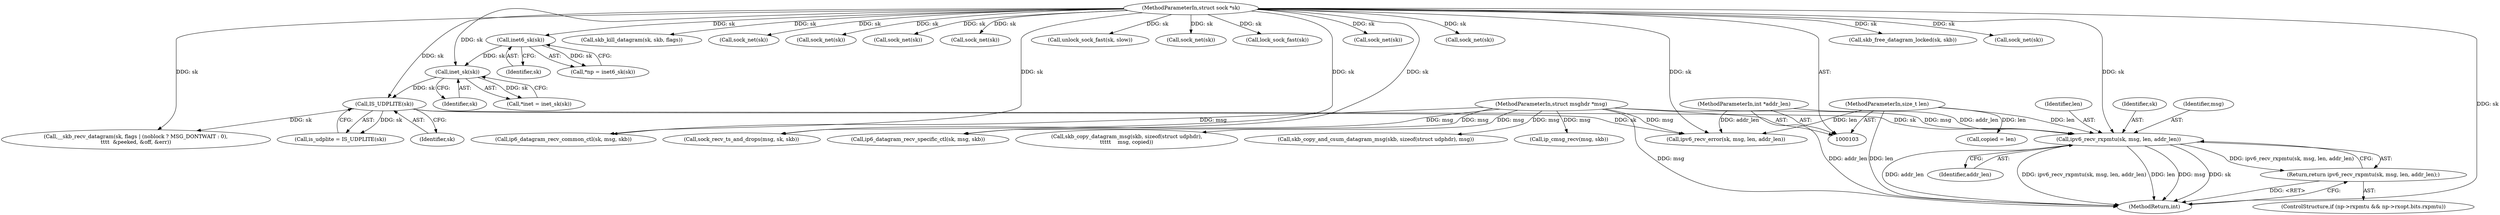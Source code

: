 digraph "0_linux_beb39db59d14990e401e235faf66a6b9b31240b0_0@pointer" {
"1000160" [label="(Call,ipv6_recv_rxpmtu(sk, msg, len, addr_len))"];
"1000133" [label="(Call,IS_UDPLITE(sk))"];
"1000119" [label="(Call,inet_sk(sk))"];
"1000114" [label="(Call,inet6_sk(sk))"];
"1000104" [label="(MethodParameterIn,struct sock *sk)"];
"1000105" [label="(MethodParameterIn,struct msghdr *msg)"];
"1000106" [label="(MethodParameterIn,size_t len)"];
"1000109" [label="(MethodParameterIn,int *addr_len)"];
"1000159" [label="(Return,return ipv6_recv_rxpmtu(sk, msg, len, addr_len);)"];
"1000436" [label="(Call,skb_kill_datagram(sk, skb, flags))"];
"1000287" [label="(Call,sock_net(sk))"];
"1000445" [label="(Call,sock_net(sk))"];
"1000462" [label="(Call,sock_net(sk))"];
"1000281" [label="(Call,sock_net(sk))"];
"1000194" [label="(Call,copied = len)"];
"1000386" [label="(Call,ip6_datagram_recv_common_ctl(sk, msg, skb))"];
"1000104" [label="(MethodParameterIn,struct sock *sk)"];
"1000117" [label="(Call,*inet = inet_sk(sk))"];
"1000109" [label="(MethodParameterIn,int *addr_len)"];
"1000466" [label="(Call,unlock_sock_fast(sk, slow))"];
"1000251" [label="(Call,skb_copy_and_csum_datagram_msg(skb, sizeof(struct udphdr), msg))"];
"1000305" [label="(Call,sock_net(sk))"];
"1000120" [label="(Identifier,sk)"];
"1000432" [label="(Call,lock_sock_fast(sk))"];
"1000161" [label="(Identifier,sk)"];
"1000142" [label="(Call,ipv6_recv_error(sk, msg, len, addr_len))"];
"1000164" [label="(Identifier,addr_len)"];
"1000119" [label="(Call,inet_sk(sk))"];
"1000457" [label="(Call,sock_net(sk))"];
"1000309" [label="(Call,sock_recv_ts_and_drops(msg, sk, skb))"];
"1000160" [label="(Call,ipv6_recv_rxpmtu(sk, msg, len, addr_len))"];
"1000147" [label="(ControlStructure,if (np->rxpmtu && np->rxopt.bits.rxpmtu))"];
"1000299" [label="(Call,sock_net(sk))"];
"1000133" [label="(Call,IS_UDPLITE(sk))"];
"1000131" [label="(Call,is_udplite = IS_UDPLITE(sk))"];
"1000159" [label="(Return,return ipv6_recv_rxpmtu(sk, msg, len, addr_len);)"];
"1000162" [label="(Identifier,msg)"];
"1000112" [label="(Call,*np = inet6_sk(sk))"];
"1000168" [label="(Call,__skb_recv_datagram(sk, flags | (noblock ? MSG_DONTWAIT : 0),\n\t\t\t\t  &peeked, &off, &err))"];
"1000163" [label="(Identifier,len)"];
"1000106" [label="(MethodParameterIn,size_t len)"];
"1000476" [label="(MethodReturn,int)"];
"1000423" [label="(Call,skb_free_datagram_locked(sk, skb))"];
"1000397" [label="(Call,ip_cmsg_recv(msg, skb))"];
"1000241" [label="(Call,skb_copy_datagram_msg(skb, sizeof(struct udphdr),\n\t\t\t\t\t    msg, copied))"];
"1000115" [label="(Identifier,sk)"];
"1000450" [label="(Call,sock_net(sk))"];
"1000134" [label="(Identifier,sk)"];
"1000408" [label="(Call,ip6_datagram_recv_specific_ctl(sk, msg, skb))"];
"1000114" [label="(Call,inet6_sk(sk))"];
"1000105" [label="(MethodParameterIn,struct msghdr *msg)"];
"1000160" -> "1000159"  [label="AST: "];
"1000160" -> "1000164"  [label="CFG: "];
"1000161" -> "1000160"  [label="AST: "];
"1000162" -> "1000160"  [label="AST: "];
"1000163" -> "1000160"  [label="AST: "];
"1000164" -> "1000160"  [label="AST: "];
"1000159" -> "1000160"  [label="CFG: "];
"1000160" -> "1000476"  [label="DDG: addr_len"];
"1000160" -> "1000476"  [label="DDG: ipv6_recv_rxpmtu(sk, msg, len, addr_len)"];
"1000160" -> "1000476"  [label="DDG: len"];
"1000160" -> "1000476"  [label="DDG: msg"];
"1000160" -> "1000476"  [label="DDG: sk"];
"1000160" -> "1000159"  [label="DDG: ipv6_recv_rxpmtu(sk, msg, len, addr_len)"];
"1000133" -> "1000160"  [label="DDG: sk"];
"1000104" -> "1000160"  [label="DDG: sk"];
"1000105" -> "1000160"  [label="DDG: msg"];
"1000106" -> "1000160"  [label="DDG: len"];
"1000109" -> "1000160"  [label="DDG: addr_len"];
"1000133" -> "1000131"  [label="AST: "];
"1000133" -> "1000134"  [label="CFG: "];
"1000134" -> "1000133"  [label="AST: "];
"1000131" -> "1000133"  [label="CFG: "];
"1000133" -> "1000131"  [label="DDG: sk"];
"1000119" -> "1000133"  [label="DDG: sk"];
"1000104" -> "1000133"  [label="DDG: sk"];
"1000133" -> "1000142"  [label="DDG: sk"];
"1000133" -> "1000168"  [label="DDG: sk"];
"1000119" -> "1000117"  [label="AST: "];
"1000119" -> "1000120"  [label="CFG: "];
"1000120" -> "1000119"  [label="AST: "];
"1000117" -> "1000119"  [label="CFG: "];
"1000119" -> "1000117"  [label="DDG: sk"];
"1000114" -> "1000119"  [label="DDG: sk"];
"1000104" -> "1000119"  [label="DDG: sk"];
"1000114" -> "1000112"  [label="AST: "];
"1000114" -> "1000115"  [label="CFG: "];
"1000115" -> "1000114"  [label="AST: "];
"1000112" -> "1000114"  [label="CFG: "];
"1000114" -> "1000112"  [label="DDG: sk"];
"1000104" -> "1000114"  [label="DDG: sk"];
"1000104" -> "1000103"  [label="AST: "];
"1000104" -> "1000476"  [label="DDG: sk"];
"1000104" -> "1000142"  [label="DDG: sk"];
"1000104" -> "1000168"  [label="DDG: sk"];
"1000104" -> "1000281"  [label="DDG: sk"];
"1000104" -> "1000287"  [label="DDG: sk"];
"1000104" -> "1000299"  [label="DDG: sk"];
"1000104" -> "1000305"  [label="DDG: sk"];
"1000104" -> "1000309"  [label="DDG: sk"];
"1000104" -> "1000386"  [label="DDG: sk"];
"1000104" -> "1000408"  [label="DDG: sk"];
"1000104" -> "1000423"  [label="DDG: sk"];
"1000104" -> "1000432"  [label="DDG: sk"];
"1000104" -> "1000436"  [label="DDG: sk"];
"1000104" -> "1000445"  [label="DDG: sk"];
"1000104" -> "1000450"  [label="DDG: sk"];
"1000104" -> "1000457"  [label="DDG: sk"];
"1000104" -> "1000462"  [label="DDG: sk"];
"1000104" -> "1000466"  [label="DDG: sk"];
"1000105" -> "1000103"  [label="AST: "];
"1000105" -> "1000476"  [label="DDG: msg"];
"1000105" -> "1000142"  [label="DDG: msg"];
"1000105" -> "1000241"  [label="DDG: msg"];
"1000105" -> "1000251"  [label="DDG: msg"];
"1000105" -> "1000309"  [label="DDG: msg"];
"1000105" -> "1000386"  [label="DDG: msg"];
"1000105" -> "1000397"  [label="DDG: msg"];
"1000105" -> "1000408"  [label="DDG: msg"];
"1000106" -> "1000103"  [label="AST: "];
"1000106" -> "1000476"  [label="DDG: len"];
"1000106" -> "1000142"  [label="DDG: len"];
"1000106" -> "1000194"  [label="DDG: len"];
"1000109" -> "1000103"  [label="AST: "];
"1000109" -> "1000476"  [label="DDG: addr_len"];
"1000109" -> "1000142"  [label="DDG: addr_len"];
"1000159" -> "1000147"  [label="AST: "];
"1000476" -> "1000159"  [label="CFG: "];
"1000159" -> "1000476"  [label="DDG: <RET>"];
}
